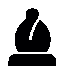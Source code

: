 % Converted from PostScript(TM) to MetaPost by pstoedit
% MetaPost backend contributed by Scott Pakin <scott+ps2ed_AT_pakin.org>
% pstoedit is Copyright (C) 1993 - 2020 Wolfgang Glunz <wglunz35_AT_pstoedit.net>

% Generate structured PostScript
prologues := 1;

% Display a given string with its *baseline* at a given location
% and with a given rotation angle
vardef showtext(expr origin)(expr angle)(expr string) =
  draw string infont defaultfont scaled defaultscale
    rotated angle shifted origin;
enddef;

beginfig(1);
drawoptions (withcolor (0.000000,0.000000,0.007843));
linecap := butt;
linejoin := mitered;
fill (19.250000,7.917970)..controls (22.527300,7.917970) and (22.671900,5.488280)..(22.671900,3.679690)
	--(5.632810,3.679690)..controls (5.632810,5.519530) and (5.777340,7.917970)..(9.054690,7.917970)
	--cycle;
fill (19.250000,7.917970)--cycle;
fill (19.277300,8.980470)..controls (19.894501,9.753910) and (22.925800,14.847700)..(16.992201,20.039101)
	..controls (16.992201,20.039101) and (14.613300,17.152300)..(14.218800,12.882800)
	--(12.765600,12.882800)..controls (12.738300,16.804701) and (15.839800,20.863300)..(15.839800,20.863300)
	..controls (18.335899,25.269501) and (10.136700,25.285200)..(12.398400,20.863300)
	..controls (5.476560,15.527300) and (8.558590,9.656250)..(9.070310,8.980470)
	--cycle;
fill (19.277300,8.980470)--cycle;
endfig;
end
